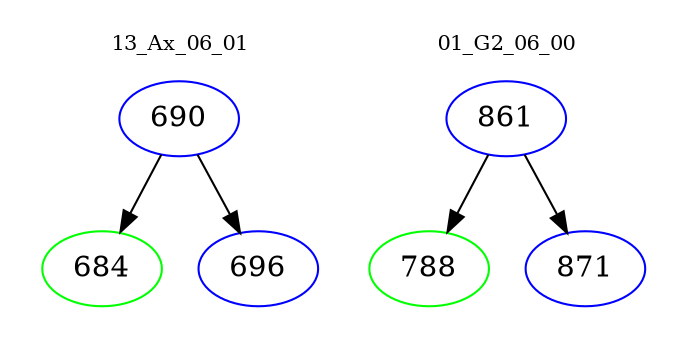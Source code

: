 digraph{
subgraph cluster_0 {
color = white
label = "13_Ax_06_01";
fontsize=10;
T0_690 [label="690", color="blue"]
T0_690 -> T0_684 [color="black"]
T0_684 [label="684", color="green"]
T0_690 -> T0_696 [color="black"]
T0_696 [label="696", color="blue"]
}
subgraph cluster_1 {
color = white
label = "01_G2_06_00";
fontsize=10;
T1_861 [label="861", color="blue"]
T1_861 -> T1_788 [color="black"]
T1_788 [label="788", color="green"]
T1_861 -> T1_871 [color="black"]
T1_871 [label="871", color="blue"]
}
}
